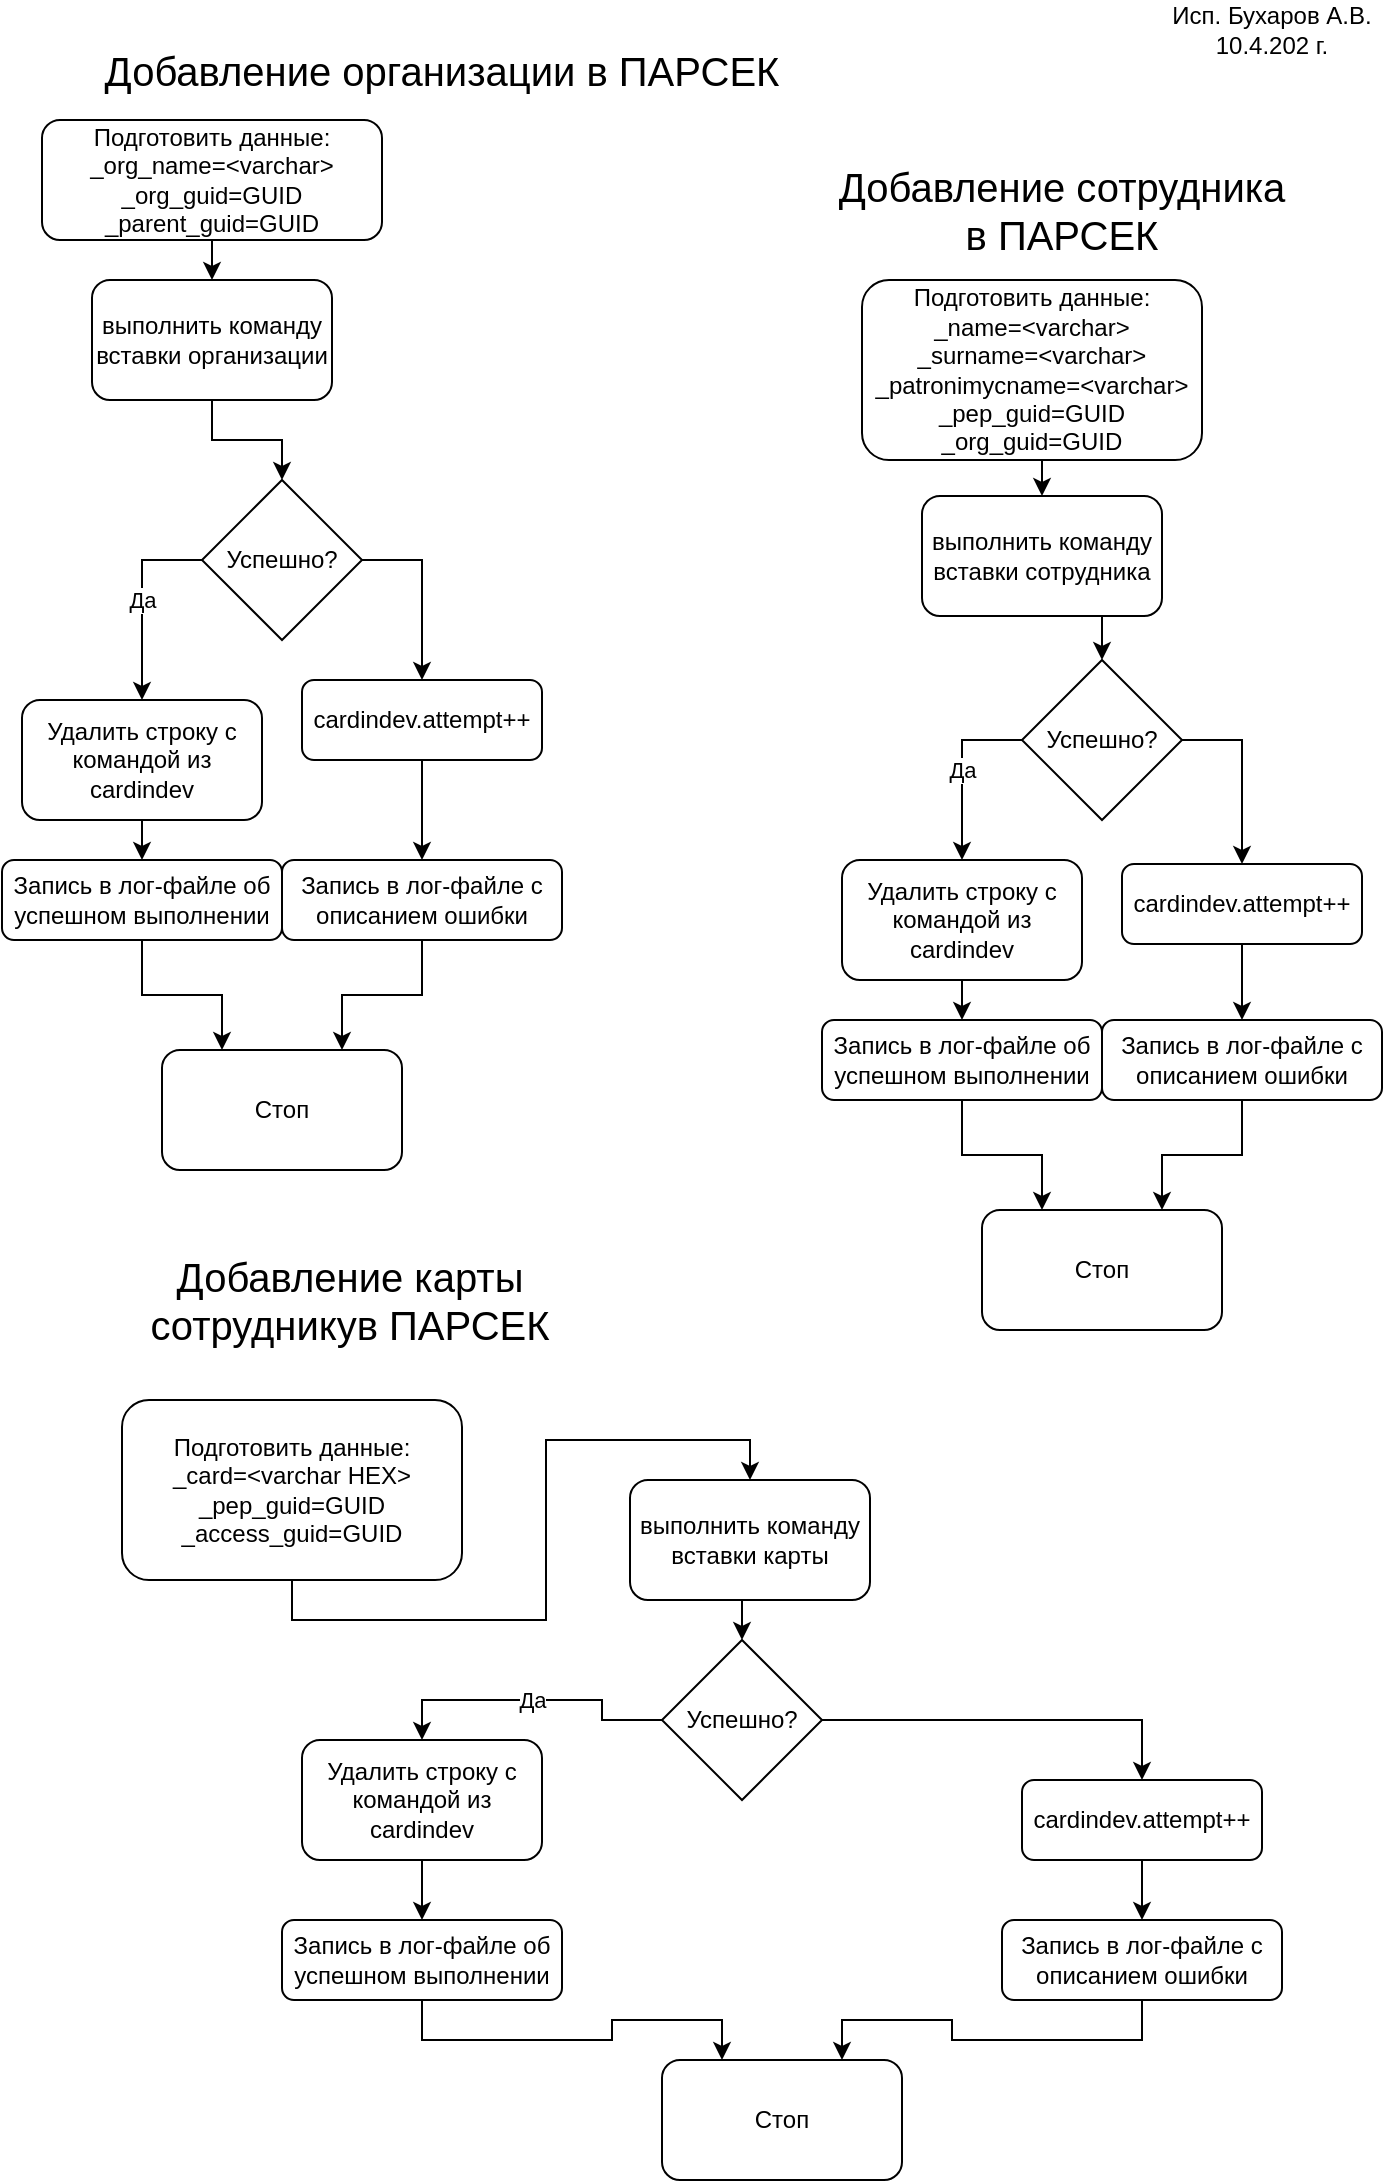 <mxfile version="21.0.2" type="device" pages="2"><diagram id="c7MXJyo4ikTOtnmI_gBj" name="Страница 2"><mxGraphModel dx="1352" dy="685" grid="1" gridSize="10" guides="1" tooltips="1" connect="1" arrows="1" fold="1" page="1" pageScale="1" pageWidth="827" pageHeight="1169" math="0" shadow="0"><root><mxCell id="0"/><mxCell id="1" parent="0"/><mxCell id="fdflbeue0z0g--kLYWOu-1" value="Добавление организации в ПАРСЕК" style="text;html=1;strokeColor=none;fillColor=none;align=center;verticalAlign=middle;whiteSpace=wrap;rounded=0;fontSize=20;" vertex="1" parent="1"><mxGeometry x="60" y="50" width="400" height="30" as="geometry"/></mxCell><mxCell id="awSDWIvnIWg2x09hZnFz-1" value="&lt;div&gt;Исп. Бухаров А.В.&lt;/div&gt;&lt;div&gt;10.4.202 г.&lt;br&gt;&lt;/div&gt;" style="text;html=1;strokeColor=none;fillColor=none;align=center;verticalAlign=middle;whiteSpace=wrap;rounded=0;" vertex="1" parent="1"><mxGeometry x="620" y="30" width="110" height="30" as="geometry"/></mxCell><mxCell id="awSDWIvnIWg2x09hZnFz-15" style="edgeStyle=orthogonalEdgeStyle;rounded=0;orthogonalLoop=1;jettySize=auto;html=1;exitX=0.5;exitY=1;exitDx=0;exitDy=0;entryX=0.5;entryY=0;entryDx=0;entryDy=0;" edge="1" parent="1" source="awSDWIvnIWg2x09hZnFz-2" target="awSDWIvnIWg2x09hZnFz-3"><mxGeometry relative="1" as="geometry"/></mxCell><mxCell id="awSDWIvnIWg2x09hZnFz-2" value="&lt;div&gt;Подготовить данные:&lt;/div&gt;&lt;div&gt;_org_name=&amp;lt;varchar&amp;gt;&lt;/div&gt;&lt;div&gt;_org_guid=GUID&lt;/div&gt;&lt;div&gt;_parent_guid=GUID&lt;/div&gt;" style="rounded=1;whiteSpace=wrap;html=1;" vertex="1" parent="1"><mxGeometry x="60" y="90" width="170" height="60" as="geometry"/></mxCell><mxCell id="awSDWIvnIWg2x09hZnFz-16" style="edgeStyle=orthogonalEdgeStyle;rounded=0;orthogonalLoop=1;jettySize=auto;html=1;exitX=0.5;exitY=1;exitDx=0;exitDy=0;entryX=0.5;entryY=0;entryDx=0;entryDy=0;" edge="1" parent="1" source="awSDWIvnIWg2x09hZnFz-3" target="awSDWIvnIWg2x09hZnFz-4"><mxGeometry relative="1" as="geometry"/></mxCell><mxCell id="awSDWIvnIWg2x09hZnFz-3" value="выполнить команду вставки организации" style="rounded=1;whiteSpace=wrap;html=1;" vertex="1" parent="1"><mxGeometry x="85" y="170" width="120" height="60" as="geometry"/></mxCell><mxCell id="awSDWIvnIWg2x09hZnFz-6" value="Да" style="edgeStyle=orthogonalEdgeStyle;rounded=0;orthogonalLoop=1;jettySize=auto;html=1;exitX=0;exitY=0.5;exitDx=0;exitDy=0;entryX=0.5;entryY=0;entryDx=0;entryDy=0;" edge="1" parent="1" source="awSDWIvnIWg2x09hZnFz-4" target="awSDWIvnIWg2x09hZnFz-5"><mxGeometry relative="1" as="geometry"/></mxCell><mxCell id="awSDWIvnIWg2x09hZnFz-8" style="edgeStyle=orthogonalEdgeStyle;rounded=0;orthogonalLoop=1;jettySize=auto;html=1;exitX=1;exitY=0.5;exitDx=0;exitDy=0;" edge="1" parent="1" source="awSDWIvnIWg2x09hZnFz-4" target="awSDWIvnIWg2x09hZnFz-7"><mxGeometry relative="1" as="geometry"/></mxCell><mxCell id="awSDWIvnIWg2x09hZnFz-4" value="Успешно?" style="rhombus;whiteSpace=wrap;html=1;" vertex="1" parent="1"><mxGeometry x="140" y="270" width="80" height="80" as="geometry"/></mxCell><mxCell id="awSDWIvnIWg2x09hZnFz-12" style="edgeStyle=orthogonalEdgeStyle;rounded=0;orthogonalLoop=1;jettySize=auto;html=1;exitX=0.5;exitY=1;exitDx=0;exitDy=0;entryX=0.5;entryY=0;entryDx=0;entryDy=0;" edge="1" parent="1" source="awSDWIvnIWg2x09hZnFz-5" target="awSDWIvnIWg2x09hZnFz-10"><mxGeometry relative="1" as="geometry"/></mxCell><mxCell id="awSDWIvnIWg2x09hZnFz-5" value="Удалить строку с командой из cardindev" style="rounded=1;whiteSpace=wrap;html=1;" vertex="1" parent="1"><mxGeometry x="50" y="380" width="120" height="60" as="geometry"/></mxCell><mxCell id="awSDWIvnIWg2x09hZnFz-11" style="edgeStyle=orthogonalEdgeStyle;rounded=0;orthogonalLoop=1;jettySize=auto;html=1;exitX=0.5;exitY=1;exitDx=0;exitDy=0;" edge="1" parent="1" source="awSDWIvnIWg2x09hZnFz-7" target="awSDWIvnIWg2x09hZnFz-9"><mxGeometry relative="1" as="geometry"/></mxCell><mxCell id="awSDWIvnIWg2x09hZnFz-7" value="cardindev.attempt++" style="rounded=1;whiteSpace=wrap;html=1;" vertex="1" parent="1"><mxGeometry x="190" y="370" width="120" height="40" as="geometry"/></mxCell><mxCell id="awSDWIvnIWg2x09hZnFz-17" style="edgeStyle=orthogonalEdgeStyle;rounded=0;orthogonalLoop=1;jettySize=auto;html=1;exitX=0.5;exitY=1;exitDx=0;exitDy=0;entryX=0.75;entryY=0;entryDx=0;entryDy=0;" edge="1" parent="1" source="awSDWIvnIWg2x09hZnFz-9" target="awSDWIvnIWg2x09hZnFz-13"><mxGeometry relative="1" as="geometry"/></mxCell><mxCell id="awSDWIvnIWg2x09hZnFz-9" value="Запись в лог-файле с описанием ошибки" style="rounded=1;whiteSpace=wrap;html=1;" vertex="1" parent="1"><mxGeometry x="180" y="460" width="140" height="40" as="geometry"/></mxCell><mxCell id="awSDWIvnIWg2x09hZnFz-18" style="edgeStyle=orthogonalEdgeStyle;rounded=0;orthogonalLoop=1;jettySize=auto;html=1;exitX=0.5;exitY=1;exitDx=0;exitDy=0;entryX=0.25;entryY=0;entryDx=0;entryDy=0;" edge="1" parent="1" source="awSDWIvnIWg2x09hZnFz-10" target="awSDWIvnIWg2x09hZnFz-13"><mxGeometry relative="1" as="geometry"/></mxCell><mxCell id="awSDWIvnIWg2x09hZnFz-10" value="Запись в лог-файле об успешном выполнении" style="rounded=1;whiteSpace=wrap;html=1;" vertex="1" parent="1"><mxGeometry x="40" y="460" width="140" height="40" as="geometry"/></mxCell><mxCell id="awSDWIvnIWg2x09hZnFz-13" value="Стоп" style="rounded=1;whiteSpace=wrap;html=1;" vertex="1" parent="1"><mxGeometry x="120" y="555" width="120" height="60" as="geometry"/></mxCell><mxCell id="awSDWIvnIWg2x09hZnFz-14" value="&lt;div&gt;Добавление сотрудника&lt;/div&gt;&lt;div&gt;в ПАРСЕК&lt;/div&gt;" style="text;html=1;strokeColor=none;fillColor=none;align=center;verticalAlign=middle;whiteSpace=wrap;rounded=0;fontSize=20;" vertex="1" parent="1"><mxGeometry x="430" y="120" width="280" height="30" as="geometry"/></mxCell><mxCell id="awSDWIvnIWg2x09hZnFz-19" style="edgeStyle=orthogonalEdgeStyle;rounded=0;orthogonalLoop=1;jettySize=auto;html=1;exitX=0.5;exitY=1;exitDx=0;exitDy=0;entryX=0.5;entryY=0;entryDx=0;entryDy=0;" edge="1" parent="1" source="awSDWIvnIWg2x09hZnFz-20" target="awSDWIvnIWg2x09hZnFz-22"><mxGeometry relative="1" as="geometry"/></mxCell><mxCell id="awSDWIvnIWg2x09hZnFz-20" value="&lt;div&gt;Подготовить данные:&lt;/div&gt;&lt;div&gt;_name=&amp;lt;varchar&amp;gt;&lt;/div&gt;&lt;div&gt;_surname=&amp;lt;varchar&amp;gt;&lt;/div&gt;&lt;div&gt;_patronimycname=&amp;lt;varchar&amp;gt;&lt;/div&gt;&lt;div&gt;_pep_guid=GUID&lt;/div&gt;&lt;div&gt;_org_guid=GUID&lt;/div&gt;" style="rounded=1;whiteSpace=wrap;html=1;" vertex="1" parent="1"><mxGeometry x="470" y="170" width="170" height="90" as="geometry"/></mxCell><mxCell id="awSDWIvnIWg2x09hZnFz-21" style="edgeStyle=orthogonalEdgeStyle;rounded=0;orthogonalLoop=1;jettySize=auto;html=1;exitX=0.5;exitY=1;exitDx=0;exitDy=0;entryX=0.5;entryY=0;entryDx=0;entryDy=0;" edge="1" parent="1" source="awSDWIvnIWg2x09hZnFz-22" target="awSDWIvnIWg2x09hZnFz-25"><mxGeometry relative="1" as="geometry"/></mxCell><mxCell id="awSDWIvnIWg2x09hZnFz-22" value="выполнить команду вставки сотрудника" style="rounded=1;whiteSpace=wrap;html=1;" vertex="1" parent="1"><mxGeometry x="500" y="278" width="120" height="60" as="geometry"/></mxCell><mxCell id="awSDWIvnIWg2x09hZnFz-23" value="Да" style="edgeStyle=orthogonalEdgeStyle;rounded=0;orthogonalLoop=1;jettySize=auto;html=1;exitX=0;exitY=0.5;exitDx=0;exitDy=0;entryX=0.5;entryY=0;entryDx=0;entryDy=0;" edge="1" parent="1" source="awSDWIvnIWg2x09hZnFz-25" target="awSDWIvnIWg2x09hZnFz-27"><mxGeometry relative="1" as="geometry"/></mxCell><mxCell id="awSDWIvnIWg2x09hZnFz-24" style="edgeStyle=orthogonalEdgeStyle;rounded=0;orthogonalLoop=1;jettySize=auto;html=1;exitX=1;exitY=0.5;exitDx=0;exitDy=0;" edge="1" parent="1" source="awSDWIvnIWg2x09hZnFz-25" target="awSDWIvnIWg2x09hZnFz-29"><mxGeometry relative="1" as="geometry"/></mxCell><mxCell id="awSDWIvnIWg2x09hZnFz-25" value="Успешно?" style="rhombus;whiteSpace=wrap;html=1;" vertex="1" parent="1"><mxGeometry x="550" y="360" width="80" height="80" as="geometry"/></mxCell><mxCell id="awSDWIvnIWg2x09hZnFz-26" style="edgeStyle=orthogonalEdgeStyle;rounded=0;orthogonalLoop=1;jettySize=auto;html=1;exitX=0.5;exitY=1;exitDx=0;exitDy=0;entryX=0.5;entryY=0;entryDx=0;entryDy=0;" edge="1" parent="1" source="awSDWIvnIWg2x09hZnFz-27" target="awSDWIvnIWg2x09hZnFz-33"><mxGeometry relative="1" as="geometry"/></mxCell><mxCell id="awSDWIvnIWg2x09hZnFz-27" value="Удалить строку с командой из cardindev" style="rounded=1;whiteSpace=wrap;html=1;" vertex="1" parent="1"><mxGeometry x="460" y="460" width="120" height="60" as="geometry"/></mxCell><mxCell id="awSDWIvnIWg2x09hZnFz-28" style="edgeStyle=orthogonalEdgeStyle;rounded=0;orthogonalLoop=1;jettySize=auto;html=1;exitX=0.5;exitY=1;exitDx=0;exitDy=0;" edge="1" parent="1" source="awSDWIvnIWg2x09hZnFz-29" target="awSDWIvnIWg2x09hZnFz-31"><mxGeometry relative="1" as="geometry"/></mxCell><mxCell id="awSDWIvnIWg2x09hZnFz-29" value="cardindev.attempt++" style="rounded=1;whiteSpace=wrap;html=1;" vertex="1" parent="1"><mxGeometry x="600" y="462" width="120" height="40" as="geometry"/></mxCell><mxCell id="awSDWIvnIWg2x09hZnFz-30" style="edgeStyle=orthogonalEdgeStyle;rounded=0;orthogonalLoop=1;jettySize=auto;html=1;exitX=0.5;exitY=1;exitDx=0;exitDy=0;entryX=0.75;entryY=0;entryDx=0;entryDy=0;" edge="1" parent="1" source="awSDWIvnIWg2x09hZnFz-31" target="awSDWIvnIWg2x09hZnFz-34"><mxGeometry relative="1" as="geometry"/></mxCell><mxCell id="awSDWIvnIWg2x09hZnFz-31" value="Запись в лог-файле с описанием ошибки" style="rounded=1;whiteSpace=wrap;html=1;" vertex="1" parent="1"><mxGeometry x="590" y="540" width="140" height="40" as="geometry"/></mxCell><mxCell id="awSDWIvnIWg2x09hZnFz-32" style="edgeStyle=orthogonalEdgeStyle;rounded=0;orthogonalLoop=1;jettySize=auto;html=1;exitX=0.5;exitY=1;exitDx=0;exitDy=0;entryX=0.25;entryY=0;entryDx=0;entryDy=0;" edge="1" parent="1" source="awSDWIvnIWg2x09hZnFz-33" target="awSDWIvnIWg2x09hZnFz-34"><mxGeometry relative="1" as="geometry"/></mxCell><mxCell id="awSDWIvnIWg2x09hZnFz-33" value="Запись в лог-файле об успешном выполнении" style="rounded=1;whiteSpace=wrap;html=1;" vertex="1" parent="1"><mxGeometry x="450" y="540" width="140" height="40" as="geometry"/></mxCell><mxCell id="awSDWIvnIWg2x09hZnFz-34" value="Стоп" style="rounded=1;whiteSpace=wrap;html=1;" vertex="1" parent="1"><mxGeometry x="530" y="635" width="120" height="60" as="geometry"/></mxCell><mxCell id="awSDWIvnIWg2x09hZnFz-35" value="&lt;div&gt;Добавление карты сотрудникув ПАРСЕК&lt;/div&gt;" style="text;html=1;strokeColor=none;fillColor=none;align=center;verticalAlign=middle;whiteSpace=wrap;rounded=0;fontSize=20;" vertex="1" parent="1"><mxGeometry x="74" y="665" width="280" height="30" as="geometry"/></mxCell><mxCell id="awSDWIvnIWg2x09hZnFz-36" style="edgeStyle=orthogonalEdgeStyle;rounded=0;orthogonalLoop=1;jettySize=auto;html=1;exitX=0.5;exitY=1;exitDx=0;exitDy=0;entryX=0.5;entryY=0;entryDx=0;entryDy=0;" edge="1" parent="1" source="awSDWIvnIWg2x09hZnFz-37" target="awSDWIvnIWg2x09hZnFz-39"><mxGeometry relative="1" as="geometry"/></mxCell><mxCell id="awSDWIvnIWg2x09hZnFz-37" value="&lt;div&gt;Подготовить данные:&lt;/div&gt;&lt;div&gt;_card=&amp;lt;varchar HEX&amp;gt;&lt;/div&gt;_pep_guid=GUID&lt;div&gt;_access_guid=GUID&lt;/div&gt;" style="rounded=1;whiteSpace=wrap;html=1;" vertex="1" parent="1"><mxGeometry x="100" y="730" width="170" height="90" as="geometry"/></mxCell><mxCell id="awSDWIvnIWg2x09hZnFz-38" style="edgeStyle=orthogonalEdgeStyle;rounded=0;orthogonalLoop=1;jettySize=auto;html=1;exitX=0.5;exitY=1;exitDx=0;exitDy=0;entryX=0.5;entryY=0;entryDx=0;entryDy=0;" edge="1" parent="1" source="awSDWIvnIWg2x09hZnFz-39" target="awSDWIvnIWg2x09hZnFz-42"><mxGeometry relative="1" as="geometry"/></mxCell><mxCell id="awSDWIvnIWg2x09hZnFz-39" value="выполнить команду вставки карты" style="rounded=1;whiteSpace=wrap;html=1;" vertex="1" parent="1"><mxGeometry x="354" y="770" width="120" height="60" as="geometry"/></mxCell><mxCell id="awSDWIvnIWg2x09hZnFz-40" value="Да" style="edgeStyle=orthogonalEdgeStyle;rounded=0;orthogonalLoop=1;jettySize=auto;html=1;exitX=0;exitY=0.5;exitDx=0;exitDy=0;entryX=0.5;entryY=0;entryDx=0;entryDy=0;" edge="1" parent="1" source="awSDWIvnIWg2x09hZnFz-42" target="awSDWIvnIWg2x09hZnFz-44"><mxGeometry relative="1" as="geometry"/></mxCell><mxCell id="awSDWIvnIWg2x09hZnFz-41" style="edgeStyle=orthogonalEdgeStyle;rounded=0;orthogonalLoop=1;jettySize=auto;html=1;exitX=1;exitY=0.5;exitDx=0;exitDy=0;entryX=0.5;entryY=0;entryDx=0;entryDy=0;" edge="1" parent="1" source="awSDWIvnIWg2x09hZnFz-42" target="awSDWIvnIWg2x09hZnFz-46"><mxGeometry relative="1" as="geometry"/></mxCell><mxCell id="awSDWIvnIWg2x09hZnFz-42" value="Успешно?" style="rhombus;whiteSpace=wrap;html=1;" vertex="1" parent="1"><mxGeometry x="370" y="850" width="80" height="80" as="geometry"/></mxCell><mxCell id="awSDWIvnIWg2x09hZnFz-43" style="edgeStyle=orthogonalEdgeStyle;rounded=0;orthogonalLoop=1;jettySize=auto;html=1;exitX=0.5;exitY=1;exitDx=0;exitDy=0;entryX=0.5;entryY=0;entryDx=0;entryDy=0;" edge="1" parent="1" source="awSDWIvnIWg2x09hZnFz-44" target="awSDWIvnIWg2x09hZnFz-50"><mxGeometry relative="1" as="geometry"/></mxCell><mxCell id="awSDWIvnIWg2x09hZnFz-44" value="Удалить строку с командой из cardindev" style="rounded=1;whiteSpace=wrap;html=1;" vertex="1" parent="1"><mxGeometry x="190" y="900" width="120" height="60" as="geometry"/></mxCell><mxCell id="awSDWIvnIWg2x09hZnFz-45" style="edgeStyle=orthogonalEdgeStyle;rounded=0;orthogonalLoop=1;jettySize=auto;html=1;exitX=0.5;exitY=1;exitDx=0;exitDy=0;" edge="1" parent="1" source="awSDWIvnIWg2x09hZnFz-46" target="awSDWIvnIWg2x09hZnFz-48"><mxGeometry relative="1" as="geometry"/></mxCell><mxCell id="awSDWIvnIWg2x09hZnFz-46" value="cardindev.attempt++" style="rounded=1;whiteSpace=wrap;html=1;" vertex="1" parent="1"><mxGeometry x="550" y="920" width="120" height="40" as="geometry"/></mxCell><mxCell id="awSDWIvnIWg2x09hZnFz-47" style="edgeStyle=orthogonalEdgeStyle;rounded=0;orthogonalLoop=1;jettySize=auto;html=1;exitX=0.5;exitY=1;exitDx=0;exitDy=0;entryX=0.75;entryY=0;entryDx=0;entryDy=0;" edge="1" parent="1" source="awSDWIvnIWg2x09hZnFz-48" target="awSDWIvnIWg2x09hZnFz-51"><mxGeometry relative="1" as="geometry"/></mxCell><mxCell id="awSDWIvnIWg2x09hZnFz-48" value="Запись в лог-файле с описанием ошибки" style="rounded=1;whiteSpace=wrap;html=1;" vertex="1" parent="1"><mxGeometry x="540" y="990" width="140" height="40" as="geometry"/></mxCell><mxCell id="awSDWIvnIWg2x09hZnFz-49" style="edgeStyle=orthogonalEdgeStyle;rounded=0;orthogonalLoop=1;jettySize=auto;html=1;exitX=0.5;exitY=1;exitDx=0;exitDy=0;entryX=0.25;entryY=0;entryDx=0;entryDy=0;" edge="1" parent="1" source="awSDWIvnIWg2x09hZnFz-50" target="awSDWIvnIWg2x09hZnFz-51"><mxGeometry relative="1" as="geometry"/></mxCell><mxCell id="awSDWIvnIWg2x09hZnFz-50" value="Запись в лог-файле об успешном выполнении" style="rounded=1;whiteSpace=wrap;html=1;" vertex="1" parent="1"><mxGeometry x="180" y="990" width="140" height="40" as="geometry"/></mxCell><mxCell id="awSDWIvnIWg2x09hZnFz-51" value="Стоп" style="rounded=1;whiteSpace=wrap;html=1;" vertex="1" parent="1"><mxGeometry x="370" y="1060" width="120" height="60" as="geometry"/></mxCell></root></mxGraphModel></diagram><diagram id="Jeud0VlvaG5Y5Oa057bC" name="Страница 3"><mxGraphModel dx="1420" dy="719" grid="1" gridSize="10" guides="1" tooltips="1" connect="1" arrows="1" fold="1" page="1" pageScale="1" pageWidth="827" pageHeight="1169" math="0" shadow="0"><root><mxCell id="0"/><mxCell id="1" parent="0"/><mxCell id="wFHuRZiQoc94uonC0vO1-10" style="edgeStyle=orthogonalEdgeStyle;rounded=0;orthogonalLoop=1;jettySize=auto;html=1;exitX=0.5;exitY=1;exitDx=0;exitDy=0;entryX=0.5;entryY=0;entryDx=0;entryDy=0;" edge="1" parent="1" source="wFHuRZiQoc94uonC0vO1-1" target="wFHuRZiQoc94uonC0vO1-2"><mxGeometry relative="1" as="geometry"/></mxCell><mxCell id="wFHuRZiQoc94uonC0vO1-1" value="выбрать список команд _command" style="rounded=1;whiteSpace=wrap;html=1;" vertex="1" parent="1"><mxGeometry x="130" y="30" width="120" height="60" as="geometry"/></mxCell><mxCell id="wFHuRZiQoc94uonC0vO1-4" style="edgeStyle=orthogonalEdgeStyle;rounded=0;orthogonalLoop=1;jettySize=auto;html=1;exitX=1;exitY=0.5;exitDx=0;exitDy=0;entryX=0.5;entryY=0;entryDx=0;entryDy=0;" edge="1" parent="1" source="wFHuRZiQoc94uonC0vO1-2" target="wFHuRZiQoc94uonC0vO1-5"><mxGeometry relative="1" as="geometry"><mxPoint x="260" y="220" as="targetPoint"/></mxGeometry></mxCell><mxCell id="wFHuRZiQoc94uonC0vO1-12" style="edgeStyle=orthogonalEdgeStyle;rounded=0;orthogonalLoop=1;jettySize=auto;html=1;exitX=0.5;exitY=1;exitDx=0;exitDy=0;entryX=0.5;entryY=0;entryDx=0;entryDy=0;" edge="1" parent="1" source="wFHuRZiQoc94uonC0vO1-2" target="wFHuRZiQoc94uonC0vO1-11"><mxGeometry relative="1" as="geometry"/></mxCell><mxCell id="wFHuRZiQoc94uonC0vO1-2" value="_command=1?" style="rhombus;whiteSpace=wrap;html=1;" vertex="1" parent="1"><mxGeometry x="150" y="150" width="80" height="80" as="geometry"/></mxCell><mxCell id="wFHuRZiQoc94uonC0vO1-7" value="Да" style="edgeStyle=orthogonalEdgeStyle;rounded=0;orthogonalLoop=1;jettySize=auto;html=1;exitX=1;exitY=0.5;exitDx=0;exitDy=0;entryX=0;entryY=0.5;entryDx=0;entryDy=0;" edge="1" parent="1" source="wFHuRZiQoc94uonC0vO1-5" target="wFHuRZiQoc94uonC0vO1-6"><mxGeometry relative="1" as="geometry"/></mxCell><mxCell id="wFHuRZiQoc94uonC0vO1-9" style="edgeStyle=orthogonalEdgeStyle;rounded=0;orthogonalLoop=1;jettySize=auto;html=1;exitX=0;exitY=0.5;exitDx=0;exitDy=0;entryX=0;entryY=0.5;entryDx=0;entryDy=0;" edge="1" parent="1" source="wFHuRZiQoc94uonC0vO1-5" target="wFHuRZiQoc94uonC0vO1-8"><mxGeometry relative="1" as="geometry"/></mxCell><mxCell id="wFHuRZiQoc94uonC0vO1-5" value="parsec?" style="rhombus;whiteSpace=wrap;html=1;" vertex="1" parent="1"><mxGeometry x="320" y="190" width="80" height="80" as="geometry"/></mxCell><mxCell id="wFHuRZiQoc94uonC0vO1-34" style="edgeStyle=orthogonalEdgeStyle;rounded=0;orthogonalLoop=1;jettySize=auto;html=1;exitX=1;exitY=0.5;exitDx=0;exitDy=0;entryX=0.5;entryY=0;entryDx=0;entryDy=0;" edge="1" parent="1" source="wFHuRZiQoc94uonC0vO1-6" target="wFHuRZiQoc94uonC0vO1-33"><mxGeometry relative="1" as="geometry"/></mxCell><mxCell id="wFHuRZiQoc94uonC0vO1-6" value="Выполнять вставка карты." style="rounded=1;whiteSpace=wrap;html=1;" vertex="1" parent="1"><mxGeometry x="460" y="200" width="120" height="60" as="geometry"/></mxCell><mxCell id="wFHuRZiQoc94uonC0vO1-35" style="edgeStyle=orthogonalEdgeStyle;rounded=0;orthogonalLoop=1;jettySize=auto;html=1;exitX=1;exitY=0.5;exitDx=0;exitDy=0;" edge="1" parent="1" source="wFHuRZiQoc94uonC0vO1-8"><mxGeometry relative="1" as="geometry"><mxPoint x="710" y="840" as="targetPoint"/></mxGeometry></mxCell><mxCell id="wFHuRZiQoc94uonC0vO1-8" value="Карту НЕ вставлять, но в логе зафиксировать этот факт. Такого быть не должно." style="rounded=1;whiteSpace=wrap;html=1;" vertex="1" parent="1"><mxGeometry x="460" y="270" width="180" height="60" as="geometry"/></mxCell><mxCell id="wFHuRZiQoc94uonC0vO1-14" style="edgeStyle=orthogonalEdgeStyle;rounded=0;orthogonalLoop=1;jettySize=auto;html=1;exitX=1;exitY=0.5;exitDx=0;exitDy=0;entryX=0;entryY=0.5;entryDx=0;entryDy=0;" edge="1" parent="1" source="wFHuRZiQoc94uonC0vO1-11" target="wFHuRZiQoc94uonC0vO1-13"><mxGeometry relative="1" as="geometry"/></mxCell><mxCell id="wFHuRZiQoc94uonC0vO1-16" style="edgeStyle=orthogonalEdgeStyle;rounded=0;orthogonalLoop=1;jettySize=auto;html=1;exitX=0.5;exitY=1;exitDx=0;exitDy=0;entryX=0.5;entryY=0;entryDx=0;entryDy=0;" edge="1" parent="1" source="wFHuRZiQoc94uonC0vO1-11" target="wFHuRZiQoc94uonC0vO1-15"><mxGeometry relative="1" as="geometry"/></mxCell><mxCell id="wFHuRZiQoc94uonC0vO1-11" value="_command=2?" style="rhombus;whiteSpace=wrap;html=1;" vertex="1" parent="1"><mxGeometry x="150" y="330" width="80" height="80" as="geometry"/></mxCell><mxCell id="wFHuRZiQoc94uonC0vO1-36" style="edgeStyle=orthogonalEdgeStyle;rounded=0;orthogonalLoop=1;jettySize=auto;html=1;exitX=1;exitY=0.5;exitDx=0;exitDy=0;" edge="1" parent="1" source="wFHuRZiQoc94uonC0vO1-13"><mxGeometry relative="1" as="geometry"><mxPoint x="710" y="840" as="targetPoint"/></mxGeometry></mxCell><mxCell id="wFHuRZiQoc94uonC0vO1-13" value="Выполнить удаление карты" style="rounded=1;whiteSpace=wrap;html=1;" vertex="1" parent="1"><mxGeometry x="470" y="340" width="120" height="60" as="geometry"/></mxCell><mxCell id="wFHuRZiQoc94uonC0vO1-18" style="edgeStyle=orthogonalEdgeStyle;rounded=0;orthogonalLoop=1;jettySize=auto;html=1;exitX=1;exitY=0.5;exitDx=0;exitDy=0;entryX=0;entryY=0.5;entryDx=0;entryDy=0;" edge="1" parent="1" source="wFHuRZiQoc94uonC0vO1-15" target="wFHuRZiQoc94uonC0vO1-17"><mxGeometry relative="1" as="geometry"/></mxCell><mxCell id="wFHuRZiQoc94uonC0vO1-15" value="_command=3?" style="rhombus;whiteSpace=wrap;html=1;" vertex="1" parent="1"><mxGeometry x="150" y="430" width="80" height="80" as="geometry"/></mxCell><mxCell id="wFHuRZiQoc94uonC0vO1-37" style="edgeStyle=orthogonalEdgeStyle;rounded=0;orthogonalLoop=1;jettySize=auto;html=1;exitX=1;exitY=0.5;exitDx=0;exitDy=0;" edge="1" parent="1" source="wFHuRZiQoc94uonC0vO1-17"><mxGeometry relative="1" as="geometry"><mxPoint x="710" y="840" as="targetPoint"/></mxGeometry></mxCell><mxCell id="wFHuRZiQoc94uonC0vO1-17" value="&lt;div&gt;Добавить&lt;/div&gt;&lt;div&gt;пользователя&lt;/div&gt;" style="rounded=1;whiteSpace=wrap;html=1;" vertex="1" parent="1"><mxGeometry x="470" y="440" width="120" height="60" as="geometry"/></mxCell><mxCell id="wFHuRZiQoc94uonC0vO1-19" style="edgeStyle=orthogonalEdgeStyle;rounded=0;orthogonalLoop=1;jettySize=auto;html=1;exitX=0.5;exitY=1;exitDx=0;exitDy=0;entryX=0.5;entryY=0;entryDx=0;entryDy=0;" edge="1" parent="1" target="wFHuRZiQoc94uonC0vO1-21"><mxGeometry relative="1" as="geometry"><mxPoint x="190" y="510" as="sourcePoint"/></mxGeometry></mxCell><mxCell id="wFHuRZiQoc94uonC0vO1-20" style="edgeStyle=orthogonalEdgeStyle;rounded=0;orthogonalLoop=1;jettySize=auto;html=1;exitX=1;exitY=0.5;exitDx=0;exitDy=0;entryX=0;entryY=0.5;entryDx=0;entryDy=0;" edge="1" parent="1" source="wFHuRZiQoc94uonC0vO1-21" target="wFHuRZiQoc94uonC0vO1-22"><mxGeometry relative="1" as="geometry"/></mxCell><mxCell id="wFHuRZiQoc94uonC0vO1-21" value="_command=4?" style="rhombus;whiteSpace=wrap;html=1;" vertex="1" parent="1"><mxGeometry x="150" y="530" width="80" height="80" as="geometry"/></mxCell><mxCell id="wFHuRZiQoc94uonC0vO1-38" style="edgeStyle=orthogonalEdgeStyle;rounded=0;orthogonalLoop=1;jettySize=auto;html=1;exitX=1;exitY=0.5;exitDx=0;exitDy=0;" edge="1" parent="1" source="wFHuRZiQoc94uonC0vO1-22"><mxGeometry relative="1" as="geometry"><mxPoint x="710" y="840" as="targetPoint"/></mxGeometry></mxCell><mxCell id="wFHuRZiQoc94uonC0vO1-22" value="&lt;div&gt;Удалить&lt;/div&gt;&lt;div&gt;пользователя&lt;/div&gt;" style="rounded=1;whiteSpace=wrap;html=1;" vertex="1" parent="1"><mxGeometry x="470" y="540" width="120" height="60" as="geometry"/></mxCell><mxCell id="wFHuRZiQoc94uonC0vO1-23" style="edgeStyle=orthogonalEdgeStyle;rounded=0;orthogonalLoop=1;jettySize=auto;html=1;exitX=0.5;exitY=1;exitDx=0;exitDy=0;entryX=0.5;entryY=0;entryDx=0;entryDy=0;" edge="1" parent="1" target="wFHuRZiQoc94uonC0vO1-25"><mxGeometry relative="1" as="geometry"><mxPoint x="190" y="610" as="sourcePoint"/></mxGeometry></mxCell><mxCell id="wFHuRZiQoc94uonC0vO1-24" style="edgeStyle=orthogonalEdgeStyle;rounded=0;orthogonalLoop=1;jettySize=auto;html=1;exitX=1;exitY=0.5;exitDx=0;exitDy=0;entryX=0;entryY=0.5;entryDx=0;entryDy=0;" edge="1" parent="1" source="wFHuRZiQoc94uonC0vO1-25" target="wFHuRZiQoc94uonC0vO1-26"><mxGeometry relative="1" as="geometry"/></mxCell><mxCell id="wFHuRZiQoc94uonC0vO1-25" value="_command=5?" style="rhombus;whiteSpace=wrap;html=1;" vertex="1" parent="1"><mxGeometry x="150" y="630" width="80" height="80" as="geometry"/></mxCell><mxCell id="wFHuRZiQoc94uonC0vO1-39" style="edgeStyle=orthogonalEdgeStyle;rounded=0;orthogonalLoop=1;jettySize=auto;html=1;exitX=1;exitY=0.5;exitDx=0;exitDy=0;entryX=0.5;entryY=0;entryDx=0;entryDy=0;" edge="1" parent="1" source="wFHuRZiQoc94uonC0vO1-26" target="wFHuRZiQoc94uonC0vO1-33"><mxGeometry relative="1" as="geometry"/></mxCell><mxCell id="wFHuRZiQoc94uonC0vO1-26" value="&lt;div&gt;Добавить&lt;/div&gt;&lt;div&gt;организацию&lt;br&gt;&lt;/div&gt;" style="rounded=1;whiteSpace=wrap;html=1;" vertex="1" parent="1"><mxGeometry x="470" y="640" width="120" height="60" as="geometry"/></mxCell><mxCell id="wFHuRZiQoc94uonC0vO1-27" style="edgeStyle=orthogonalEdgeStyle;rounded=0;orthogonalLoop=1;jettySize=auto;html=1;exitX=0.5;exitY=1;exitDx=0;exitDy=0;entryX=0.5;entryY=0;entryDx=0;entryDy=0;" edge="1" parent="1" target="wFHuRZiQoc94uonC0vO1-29"><mxGeometry relative="1" as="geometry"><mxPoint x="190" y="710" as="sourcePoint"/></mxGeometry></mxCell><mxCell id="wFHuRZiQoc94uonC0vO1-28" style="edgeStyle=orthogonalEdgeStyle;rounded=0;orthogonalLoop=1;jettySize=auto;html=1;exitX=1;exitY=0.5;exitDx=0;exitDy=0;entryX=0;entryY=0.5;entryDx=0;entryDy=0;" edge="1" parent="1" source="wFHuRZiQoc94uonC0vO1-29" target="wFHuRZiQoc94uonC0vO1-30"><mxGeometry relative="1" as="geometry"/></mxCell><mxCell id="wFHuRZiQoc94uonC0vO1-32" style="edgeStyle=orthogonalEdgeStyle;rounded=0;orthogonalLoop=1;jettySize=auto;html=1;exitX=0.5;exitY=1;exitDx=0;exitDy=0;entryX=0.5;entryY=0;entryDx=0;entryDy=0;" edge="1" parent="1" source="wFHuRZiQoc94uonC0vO1-29" target="wFHuRZiQoc94uonC0vO1-31"><mxGeometry relative="1" as="geometry"/></mxCell><mxCell id="wFHuRZiQoc94uonC0vO1-29" value="_command=6?" style="rhombus;whiteSpace=wrap;html=1;" vertex="1" parent="1"><mxGeometry x="150" y="730" width="80" height="80" as="geometry"/></mxCell><mxCell id="wFHuRZiQoc94uonC0vO1-40" style="edgeStyle=orthogonalEdgeStyle;rounded=0;orthogonalLoop=1;jettySize=auto;html=1;exitX=1;exitY=0.5;exitDx=0;exitDy=0;" edge="1" parent="1" source="wFHuRZiQoc94uonC0vO1-30"><mxGeometry relative="1" as="geometry"><mxPoint x="710" y="840" as="targetPoint"/></mxGeometry></mxCell><mxCell id="wFHuRZiQoc94uonC0vO1-30" value="Не удалять! Надо выяснить что происходит с пиплами этой организации." style="rounded=1;whiteSpace=wrap;html=1;" vertex="1" parent="1"><mxGeometry x="400" y="740" width="190" height="60" as="geometry"/></mxCell><mxCell id="wFHuRZiQoc94uonC0vO1-31" value="Неизвестное событие. ЗАфиксировать в лог-файле id_cardindev" style="rounded=1;whiteSpace=wrap;html=1;" vertex="1" parent="1"><mxGeometry x="140" y="870" width="160" height="60" as="geometry"/></mxCell><mxCell id="wFHuRZiQoc94uonC0vO1-33" value="Стоп" style="rounded=1;whiteSpace=wrap;html=1;" vertex="1" parent="1"><mxGeometry x="650" y="840" width="120" height="60" as="geometry"/></mxCell></root></mxGraphModel></diagram></mxfile>